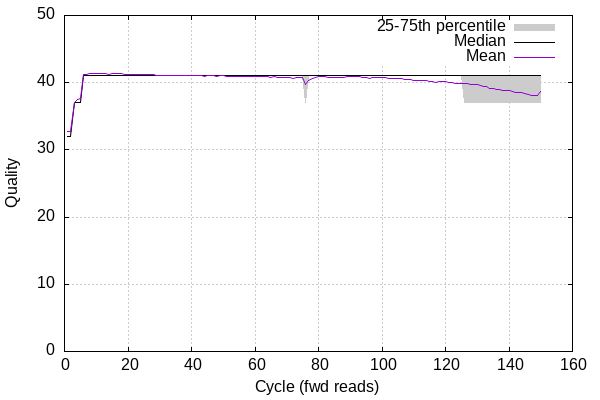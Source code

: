 
            set terminal png size 600,400 truecolor
            set output "out/quals2.png"
            set grid xtics ytics y2tics back lc rgb "#cccccc"
            set multiplot
            
            set yrange [0:50]
            set ylabel "Quality"
            set xlabel "Cycle (fwd reads)"
            plot '-' using 1:2:3 with filledcurve lt 1 lc rgb "#cccccc" t '25-75th percentile' , '-' using 1:2 with lines lc rgb "#000000" t 'Median', '-' using 1:2 with lines lt 1 t 'Mean'
        1	32	32
2	32	32
3	37	37
4	37	37
5	37	37
6	41	41
7	41	41
8	41	41
9	41	41
10	41	41
11	41	41
12	41	41
13	41	41
14	41	41
15	41	41
16	41	41
17	41	41
18	41	41
19	41	41
20	41	41
21	41	41
22	41	41
23	41	41
24	41	41
25	41	41
26	41	41
27	41	41
28	41	41
29	41	41
30	41	41
31	41	41
32	41	41
33	41	41
34	41	41
35	41	41
36	41	41
37	41	41
38	41	41
39	41	41
40	41	41
41	41	41
42	41	41
43	41	41
44	41	41
45	41	41
46	41	41
47	41	41
48	41	41
49	41	41
50	41	41
51	41	41
52	41	41
53	41	41
54	41	41
55	41	41
56	41	41
57	41	41
58	41	41
59	41	41
60	41	41
61	41	41
62	41	41
63	41	41
64	41	41
65	41	41
66	41	41
67	41	41
68	41	41
69	41	41
70	41	41
71	41	41
72	41	41
73	41	41
74	41	41
75	41	41
76	37	41
77	41	41
78	41	41
79	41	41
80	41	41
81	41	41
82	41	41
83	41	41
84	41	41
85	41	41
86	41	41
87	41	41
88	41	41
89	41	41
90	41	41
91	41	41
92	41	41
93	41	41
94	41	41
95	41	41
96	41	41
97	41	41
98	41	41
99	41	41
100	41	41
101	41	41
102	41	41
103	41	41
104	41	41
105	41	41
106	41	41
107	41	41
108	41	41
109	41	41
110	41	41
111	41	41
112	41	41
113	41	41
114	41	41
115	41	41
116	41	41
117	41	41
118	41	41
119	41	41
120	41	41
121	41	41
122	41	41
123	41	41
124	41	41
125	41	41
126	37	41
127	37	41
128	37	41
129	37	41
130	37	41
131	37	41
132	37	41
133	37	41
134	37	41
135	37	41
136	37	41
137	37	41
138	37	41
139	37	41
140	37	41
141	37	41
142	37	41
143	37	41
144	37	41
145	37	41
146	37	41
147	37	41
148	37	41
149	37	41
150	37	41
end
1	32
2	32
3	37
4	37
5	37
6	41
7	41
8	41
9	41
10	41
11	41
12	41
13	41
14	41
15	41
16	41
17	41
18	41
19	41
20	41
21	41
22	41
23	41
24	41
25	41
26	41
27	41
28	41
29	41
30	41
31	41
32	41
33	41
34	41
35	41
36	41
37	41
38	41
39	41
40	41
41	41
42	41
43	41
44	41
45	41
46	41
47	41
48	41
49	41
50	41
51	41
52	41
53	41
54	41
55	41
56	41
57	41
58	41
59	41
60	41
61	41
62	41
63	41
64	41
65	41
66	41
67	41
68	41
69	41
70	41
71	41
72	41
73	41
74	41
75	41
76	41
77	41
78	41
79	41
80	41
81	41
82	41
83	41
84	41
85	41
86	41
87	41
88	41
89	41
90	41
91	41
92	41
93	41
94	41
95	41
96	41
97	41
98	41
99	41
100	41
101	41
102	41
103	41
104	41
105	41
106	41
107	41
108	41
109	41
110	41
111	41
112	41
113	41
114	41
115	41
116	41
117	41
118	41
119	41
120	41
121	41
122	41
123	41
124	41
125	41
126	41
127	41
128	41
129	41
130	41
131	41
132	41
133	41
134	41
135	41
136	41
137	41
138	41
139	41
140	41
141	41
142	41
143	41
144	41
145	41
146	41
147	41
148	41
149	41
150	41
end
1	32.77
2	32.77
3	37.04
4	37.49
5	37.64
6	41.24
7	41.26
8	41.30
9	41.32
10	41.34
11	41.35
12	41.35
13	41.30
14	41.29
15	41.32
16	41.32
17	41.32
18	41.31
19	41.29
20	41.27
21	41.24
22	41.23
23	41.25
24	41.25
25	41.23
26	41.20
27	41.19
28	41.18
29	41.07
30	41.10
31	41.13
32	41.13
33	41.10
34	41.13
35	41.10
36	41.11
37	41.05
38	41.08
39	41.04
40	41.00
41	41.04
42	41.03
43	41.04
44	40.97
45	41.04
46	41.03
47	41.04
48	40.99
49	41.00
50	41.01
51	40.99
52	40.87
53	40.90
54	40.97
55	40.96
56	40.89
57	40.93
58	40.93
59	40.93
60	40.94
61	40.93
62	40.89
63	40.86
64	40.85
65	40.84
66	40.85
67	40.82
68	40.78
69	40.73
70	40.77
71	40.71
72	40.69
73	40.71
74	40.76
75	40.72
76	39.80
77	40.39
78	40.57
79	40.79
80	40.86
81	40.90
82	40.88
83	40.81
84	40.82
85	40.82
86	40.83
87	40.82
88	40.83
89	40.85
90	40.87
91	40.85
92	40.85
93	40.85
94	40.84
95	40.76
96	40.69
97	40.74
98	40.76
99	40.77
100	40.73
101	40.71
102	40.67
103	40.64
104	40.58
105	40.60
106	40.60
107	40.54
108	40.48
109	40.47
110	40.40
111	40.40
112	40.37
113	40.35
114	40.26
115	40.18
116	40.20
117	40.08
118	40.20
119	40.14
120	40.11
121	40.04
122	40.04
123	39.95
124	39.91
125	39.94
126	39.83
127	39.85
128	39.72
129	39.74
130	39.75
131	39.61
132	39.49
133	39.44
134	39.15
135	39.10
136	39.02
137	39.02
138	38.88
139	38.85
140	38.85
141	38.70
142	38.61
143	38.56
144	38.54
145	38.43
146	38.17
147	38.15
148	38.13
149	38.10
150	38.69
end
